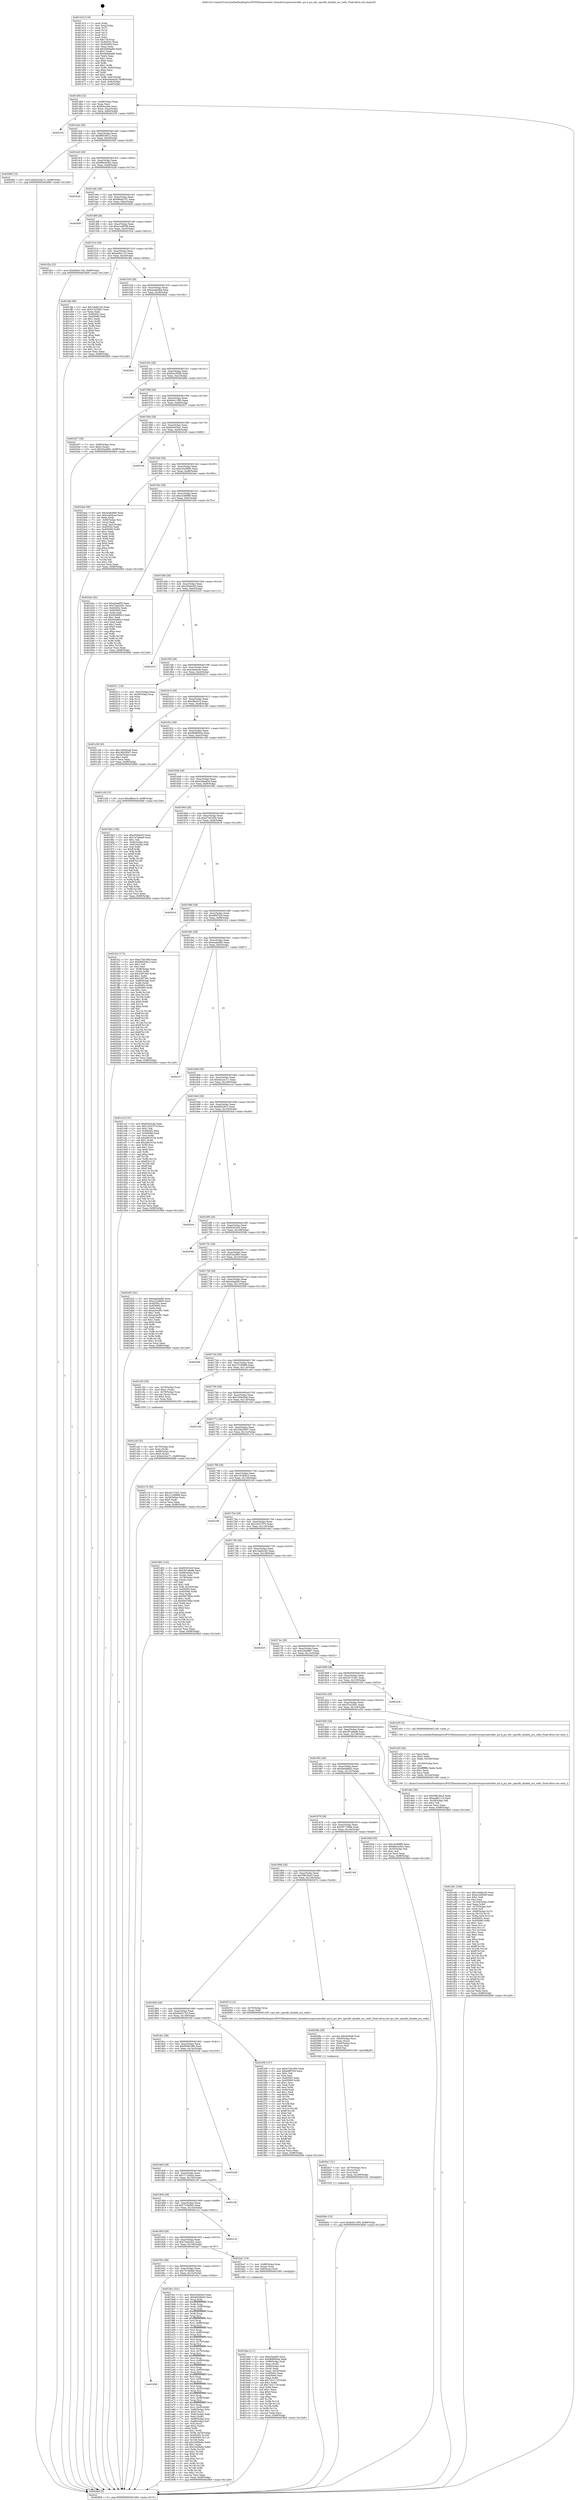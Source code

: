 digraph "0x401410" {
  label = "0x401410 (/mnt/c/Users/mathe/Desktop/tcc/POCII/binaries/extr_linuxdriverspcicontroller..pci.h_pci_dev_specific_disable_acs_redir_Final-ollvm.out::main(0))"
  labelloc = "t"
  node[shape=record]

  Entry [label="",width=0.3,height=0.3,shape=circle,fillcolor=black,style=filled]
  "0x401484" [label="{
     0x401484 [32]\l
     | [instrs]\l
     &nbsp;&nbsp;0x401484 \<+6\>: mov -0x98(%rbp),%eax\l
     &nbsp;&nbsp;0x40148a \<+2\>: mov %eax,%ecx\l
     &nbsp;&nbsp;0x40148c \<+6\>: sub $0x84eccfee,%ecx\l
     &nbsp;&nbsp;0x401492 \<+6\>: mov %eax,-0xac(%rbp)\l
     &nbsp;&nbsp;0x401498 \<+6\>: mov %ecx,-0xb0(%rbp)\l
     &nbsp;&nbsp;0x40149e \<+6\>: je 0000000000402335 \<main+0xf25\>\l
  }"]
  "0x402335" [label="{
     0x402335\l
  }", style=dashed]
  "0x4014a4" [label="{
     0x4014a4 [28]\l
     | [instrs]\l
     &nbsp;&nbsp;0x4014a4 \<+5\>: jmp 00000000004014a9 \<main+0x99\>\l
     &nbsp;&nbsp;0x4014a9 \<+6\>: mov -0xac(%rbp),%eax\l
     &nbsp;&nbsp;0x4014af \<+5\>: sub $0x86634612,%eax\l
     &nbsp;&nbsp;0x4014b4 \<+6\>: mov %eax,-0xb4(%rbp)\l
     &nbsp;&nbsp;0x4014ba \<+6\>: je 000000000040206f \<main+0xc5f\>\l
  }"]
  Exit [label="",width=0.3,height=0.3,shape=circle,fillcolor=black,style=filled,peripheries=2]
  "0x40206f" [label="{
     0x40206f [15]\l
     | [instrs]\l
     &nbsp;&nbsp;0x40206f \<+10\>: movl $0xeb22ec71,-0x98(%rbp)\l
     &nbsp;&nbsp;0x402079 \<+5\>: jmp 00000000004026b9 \<main+0x12a9\>\l
  }"]
  "0x4014c0" [label="{
     0x4014c0 [28]\l
     | [instrs]\l
     &nbsp;&nbsp;0x4014c0 \<+5\>: jmp 00000000004014c5 \<main+0xb5\>\l
     &nbsp;&nbsp;0x4014c5 \<+6\>: mov -0xac(%rbp),%eax\l
     &nbsp;&nbsp;0x4014cb \<+5\>: sub $0x96e3e5b3,%eax\l
     &nbsp;&nbsp;0x4014d0 \<+6\>: mov %eax,-0xb8(%rbp)\l
     &nbsp;&nbsp;0x4014d6 \<+6\>: je 0000000000401b2b \<main+0x71b\>\l
  }"]
  "0x4020bc" [label="{
     0x4020bc [15]\l
     | [instrs]\l
     &nbsp;&nbsp;0x4020bc \<+10\>: movl $0xbd411f65,-0x98(%rbp)\l
     &nbsp;&nbsp;0x4020c6 \<+5\>: jmp 00000000004026b9 \<main+0x12a9\>\l
  }"]
  "0x401b2b" [label="{
     0x401b2b\l
  }", style=dashed]
  "0x4014dc" [label="{
     0x4014dc [28]\l
     | [instrs]\l
     &nbsp;&nbsp;0x4014dc \<+5\>: jmp 00000000004014e1 \<main+0xd1\>\l
     &nbsp;&nbsp;0x4014e1 \<+6\>: mov -0xac(%rbp),%eax\l
     &nbsp;&nbsp;0x4014e7 \<+5\>: sub $0x99eb47d7,%eax\l
     &nbsp;&nbsp;0x4014ec \<+6\>: mov %eax,-0xbc(%rbp)\l
     &nbsp;&nbsp;0x4014f2 \<+6\>: je 0000000000402640 \<main+0x1230\>\l
  }"]
  "0x4020a7" [label="{
     0x4020a7 [21]\l
     | [instrs]\l
     &nbsp;&nbsp;0x4020a7 \<+4\>: mov -0x70(%rbp),%rcx\l
     &nbsp;&nbsp;0x4020ab \<+3\>: mov (%rcx),%rcx\l
     &nbsp;&nbsp;0x4020ae \<+3\>: mov %rcx,%rdi\l
     &nbsp;&nbsp;0x4020b1 \<+6\>: mov %eax,-0x168(%rbp)\l
     &nbsp;&nbsp;0x4020b7 \<+5\>: call 0000000000401030 \<free@plt\>\l
     | [calls]\l
     &nbsp;&nbsp;0x401030 \{1\} (unknown)\l
  }"]
  "0x402640" [label="{
     0x402640\l
  }", style=dashed]
  "0x4014f8" [label="{
     0x4014f8 [28]\l
     | [instrs]\l
     &nbsp;&nbsp;0x4014f8 \<+5\>: jmp 00000000004014fd \<main+0xed\>\l
     &nbsp;&nbsp;0x4014fd \<+6\>: mov -0xac(%rbp),%eax\l
     &nbsp;&nbsp;0x401503 \<+5\>: sub $0xa1e4f508,%eax\l
     &nbsp;&nbsp;0x401508 \<+6\>: mov %eax,-0xc0(%rbp)\l
     &nbsp;&nbsp;0x40150e \<+6\>: je 0000000000401f2a \<main+0xb1a\>\l
  }"]
  "0x40208a" [label="{
     0x40208a [29]\l
     | [instrs]\l
     &nbsp;&nbsp;0x40208a \<+10\>: movabs $0x4030d6,%rdi\l
     &nbsp;&nbsp;0x402094 \<+4\>: mov -0x60(%rbp),%rcx\l
     &nbsp;&nbsp;0x402098 \<+2\>: mov %eax,(%rcx)\l
     &nbsp;&nbsp;0x40209a \<+4\>: mov -0x60(%rbp),%rcx\l
     &nbsp;&nbsp;0x40209e \<+2\>: mov (%rcx),%esi\l
     &nbsp;&nbsp;0x4020a0 \<+2\>: mov $0x0,%al\l
     &nbsp;&nbsp;0x4020a2 \<+5\>: call 0000000000401040 \<printf@plt\>\l
     | [calls]\l
     &nbsp;&nbsp;0x401040 \{1\} (unknown)\l
  }"]
  "0x401f2a" [label="{
     0x401f2a [15]\l
     | [instrs]\l
     &nbsp;&nbsp;0x401f2a \<+10\>: movl $0x65b017a5,-0x98(%rbp)\l
     &nbsp;&nbsp;0x401f34 \<+5\>: jmp 00000000004026b9 \<main+0x12a9\>\l
  }"]
  "0x401514" [label="{
     0x401514 [28]\l
     | [instrs]\l
     &nbsp;&nbsp;0x401514 \<+5\>: jmp 0000000000401519 \<main+0x109\>\l
     &nbsp;&nbsp;0x401519 \<+6\>: mov -0xac(%rbp),%eax\l
     &nbsp;&nbsp;0x40151f \<+5\>: sub $0xae8611c3,%eax\l
     &nbsp;&nbsp;0x401524 \<+6\>: mov %eax,-0xc4(%rbp)\l
     &nbsp;&nbsp;0x40152a \<+6\>: je 0000000000401dfa \<main+0x9ea\>\l
  }"]
  "0x401e81" [label="{
     0x401e81 [169]\l
     | [instrs]\l
     &nbsp;&nbsp;0x401e81 \<+5\>: mov $0x1debb1d3,%ecx\l
     &nbsp;&nbsp;0x401e86 \<+5\>: mov $0xa1e4f508,%edx\l
     &nbsp;&nbsp;0x401e8b \<+3\>: mov $0x1,%dil\l
     &nbsp;&nbsp;0x401e8e \<+2\>: xor %esi,%esi\l
     &nbsp;&nbsp;0x401e90 \<+7\>: mov -0x164(%rbp),%r8d\l
     &nbsp;&nbsp;0x401e97 \<+4\>: imul %eax,%r8d\l
     &nbsp;&nbsp;0x401e9b \<+4\>: mov -0x70(%rbp),%r9\l
     &nbsp;&nbsp;0x401e9f \<+3\>: mov (%r9),%r9\l
     &nbsp;&nbsp;0x401ea2 \<+4\>: mov -0x68(%rbp),%r10\l
     &nbsp;&nbsp;0x401ea6 \<+3\>: movslq (%r10),%r10\l
     &nbsp;&nbsp;0x401ea9 \<+4\>: mov %r8d,(%r9,%r10,4)\l
     &nbsp;&nbsp;0x401ead \<+7\>: mov 0x40505c,%eax\l
     &nbsp;&nbsp;0x401eb4 \<+8\>: mov 0x405060,%r8d\l
     &nbsp;&nbsp;0x401ebc \<+3\>: sub $0x1,%esi\l
     &nbsp;&nbsp;0x401ebf \<+3\>: mov %eax,%r11d\l
     &nbsp;&nbsp;0x401ec2 \<+3\>: add %esi,%r11d\l
     &nbsp;&nbsp;0x401ec5 \<+4\>: imul %r11d,%eax\l
     &nbsp;&nbsp;0x401ec9 \<+3\>: and $0x1,%eax\l
     &nbsp;&nbsp;0x401ecc \<+3\>: cmp $0x0,%eax\l
     &nbsp;&nbsp;0x401ecf \<+3\>: sete %bl\l
     &nbsp;&nbsp;0x401ed2 \<+4\>: cmp $0xa,%r8d\l
     &nbsp;&nbsp;0x401ed6 \<+4\>: setl %r14b\l
     &nbsp;&nbsp;0x401eda \<+3\>: mov %bl,%r15b\l
     &nbsp;&nbsp;0x401edd \<+4\>: xor $0xff,%r15b\l
     &nbsp;&nbsp;0x401ee1 \<+3\>: mov %r14b,%r12b\l
     &nbsp;&nbsp;0x401ee4 \<+4\>: xor $0xff,%r12b\l
     &nbsp;&nbsp;0x401ee8 \<+4\>: xor $0x0,%dil\l
     &nbsp;&nbsp;0x401eec \<+3\>: mov %r15b,%r13b\l
     &nbsp;&nbsp;0x401eef \<+4\>: and $0x0,%r13b\l
     &nbsp;&nbsp;0x401ef3 \<+3\>: and %dil,%bl\l
     &nbsp;&nbsp;0x401ef6 \<+3\>: mov %r12b,%al\l
     &nbsp;&nbsp;0x401ef9 \<+2\>: and $0x0,%al\l
     &nbsp;&nbsp;0x401efb \<+3\>: and %dil,%r14b\l
     &nbsp;&nbsp;0x401efe \<+3\>: or %bl,%r13b\l
     &nbsp;&nbsp;0x401f01 \<+3\>: or %r14b,%al\l
     &nbsp;&nbsp;0x401f04 \<+3\>: xor %al,%r13b\l
     &nbsp;&nbsp;0x401f07 \<+3\>: or %r12b,%r15b\l
     &nbsp;&nbsp;0x401f0a \<+4\>: xor $0xff,%r15b\l
     &nbsp;&nbsp;0x401f0e \<+4\>: or $0x0,%dil\l
     &nbsp;&nbsp;0x401f12 \<+3\>: and %dil,%r15b\l
     &nbsp;&nbsp;0x401f15 \<+3\>: or %r15b,%r13b\l
     &nbsp;&nbsp;0x401f18 \<+4\>: test $0x1,%r13b\l
     &nbsp;&nbsp;0x401f1c \<+3\>: cmovne %edx,%ecx\l
     &nbsp;&nbsp;0x401f1f \<+6\>: mov %ecx,-0x98(%rbp)\l
     &nbsp;&nbsp;0x401f25 \<+5\>: jmp 00000000004026b9 \<main+0x12a9\>\l
  }"]
  "0x401dfa" [label="{
     0x401dfa [86]\l
     | [instrs]\l
     &nbsp;&nbsp;0x401dfa \<+5\>: mov $0x1debb1d3,%eax\l
     &nbsp;&nbsp;0x401dff \<+5\>: mov $0x37e229d1,%ecx\l
     &nbsp;&nbsp;0x401e04 \<+2\>: xor %edx,%edx\l
     &nbsp;&nbsp;0x401e06 \<+7\>: mov 0x40505c,%esi\l
     &nbsp;&nbsp;0x401e0d \<+7\>: mov 0x405060,%edi\l
     &nbsp;&nbsp;0x401e14 \<+3\>: sub $0x1,%edx\l
     &nbsp;&nbsp;0x401e17 \<+3\>: mov %esi,%r8d\l
     &nbsp;&nbsp;0x401e1a \<+3\>: add %edx,%r8d\l
     &nbsp;&nbsp;0x401e1d \<+4\>: imul %r8d,%esi\l
     &nbsp;&nbsp;0x401e21 \<+3\>: and $0x1,%esi\l
     &nbsp;&nbsp;0x401e24 \<+3\>: cmp $0x0,%esi\l
     &nbsp;&nbsp;0x401e27 \<+4\>: sete %r9b\l
     &nbsp;&nbsp;0x401e2b \<+3\>: cmp $0xa,%edi\l
     &nbsp;&nbsp;0x401e2e \<+4\>: setl %r10b\l
     &nbsp;&nbsp;0x401e32 \<+3\>: mov %r9b,%r11b\l
     &nbsp;&nbsp;0x401e35 \<+3\>: and %r10b,%r11b\l
     &nbsp;&nbsp;0x401e38 \<+3\>: xor %r10b,%r9b\l
     &nbsp;&nbsp;0x401e3b \<+3\>: or %r9b,%r11b\l
     &nbsp;&nbsp;0x401e3e \<+4\>: test $0x1,%r11b\l
     &nbsp;&nbsp;0x401e42 \<+3\>: cmovne %ecx,%eax\l
     &nbsp;&nbsp;0x401e45 \<+6\>: mov %eax,-0x98(%rbp)\l
     &nbsp;&nbsp;0x401e4b \<+5\>: jmp 00000000004026b9 \<main+0x12a9\>\l
  }"]
  "0x401530" [label="{
     0x401530 [28]\l
     | [instrs]\l
     &nbsp;&nbsp;0x401530 \<+5\>: jmp 0000000000401535 \<main+0x125\>\l
     &nbsp;&nbsp;0x401535 \<+6\>: mov -0xac(%rbp),%eax\l
     &nbsp;&nbsp;0x40153b \<+5\>: sub $0xaea6a68d,%eax\l
     &nbsp;&nbsp;0x401540 \<+6\>: mov %eax,-0xc8(%rbp)\l
     &nbsp;&nbsp;0x401546 \<+6\>: je 00000000004026a1 \<main+0x1291\>\l
  }"]
  "0x401e55" [label="{
     0x401e55 [44]\l
     | [instrs]\l
     &nbsp;&nbsp;0x401e55 \<+2\>: xor %ecx,%ecx\l
     &nbsp;&nbsp;0x401e57 \<+5\>: mov $0x2,%edx\l
     &nbsp;&nbsp;0x401e5c \<+6\>: mov %edx,-0x160(%rbp)\l
     &nbsp;&nbsp;0x401e62 \<+1\>: cltd\l
     &nbsp;&nbsp;0x401e63 \<+6\>: mov -0x160(%rbp),%esi\l
     &nbsp;&nbsp;0x401e69 \<+2\>: idiv %esi\l
     &nbsp;&nbsp;0x401e6b \<+6\>: imul $0xfffffffe,%edx,%edx\l
     &nbsp;&nbsp;0x401e71 \<+3\>: sub $0x1,%ecx\l
     &nbsp;&nbsp;0x401e74 \<+2\>: sub %ecx,%edx\l
     &nbsp;&nbsp;0x401e76 \<+6\>: mov %edx,-0x164(%rbp)\l
     &nbsp;&nbsp;0x401e7c \<+5\>: call 0000000000401160 \<next_i\>\l
     | [calls]\l
     &nbsp;&nbsp;0x401160 \{1\} (/mnt/c/Users/mathe/Desktop/tcc/POCII/binaries/extr_linuxdriverspcicontroller..pci.h_pci_dev_specific_disable_acs_redir_Final-ollvm.out::next_i)\l
  }"]
  "0x4026a1" [label="{
     0x4026a1\l
  }", style=dashed]
  "0x40154c" [label="{
     0x40154c [28]\l
     | [instrs]\l
     &nbsp;&nbsp;0x40154c \<+5\>: jmp 0000000000401551 \<main+0x141\>\l
     &nbsp;&nbsp;0x401551 \<+6\>: mov -0xac(%rbp),%eax\l
     &nbsp;&nbsp;0x401557 \<+5\>: sub $0xb2e392fd,%eax\l
     &nbsp;&nbsp;0x40155c \<+6\>: mov %eax,-0xcc(%rbp)\l
     &nbsp;&nbsp;0x401562 \<+6\>: je 000000000040268d \<main+0x127d\>\l
  }"]
  "0x401caf" [label="{
     0x401caf [32]\l
     | [instrs]\l
     &nbsp;&nbsp;0x401caf \<+4\>: mov -0x70(%rbp),%rdi\l
     &nbsp;&nbsp;0x401cb3 \<+3\>: mov %rax,(%rdi)\l
     &nbsp;&nbsp;0x401cb6 \<+4\>: mov -0x68(%rbp),%rax\l
     &nbsp;&nbsp;0x401cba \<+6\>: movl $0x0,(%rax)\l
     &nbsp;&nbsp;0x401cc0 \<+10\>: movl $0xeb22ec71,-0x98(%rbp)\l
     &nbsp;&nbsp;0x401cca \<+5\>: jmp 00000000004026b9 \<main+0x12a9\>\l
  }"]
  "0x40268d" [label="{
     0x40268d\l
  }", style=dashed]
  "0x401568" [label="{
     0x401568 [28]\l
     | [instrs]\l
     &nbsp;&nbsp;0x401568 \<+5\>: jmp 000000000040156d \<main+0x15d\>\l
     &nbsp;&nbsp;0x40156d \<+6\>: mov -0xac(%rbp),%eax\l
     &nbsp;&nbsp;0x401573 \<+5\>: sub $0xbd411f65,%eax\l
     &nbsp;&nbsp;0x401578 \<+6\>: mov %eax,-0xd0(%rbp)\l
     &nbsp;&nbsp;0x40157e \<+6\>: je 0000000000402437 \<main+0x1027\>\l
  }"]
  "0x401bba" [label="{
     0x401bba [111]\l
     | [instrs]\l
     &nbsp;&nbsp;0x401bba \<+5\>: mov $0xa5aad05,%ecx\l
     &nbsp;&nbsp;0x401bbf \<+5\>: mov $0xdb660b4a,%edx\l
     &nbsp;&nbsp;0x401bc4 \<+4\>: mov -0x80(%rbp),%rdi\l
     &nbsp;&nbsp;0x401bc8 \<+2\>: mov %eax,(%rdi)\l
     &nbsp;&nbsp;0x401bca \<+4\>: mov -0x80(%rbp),%rdi\l
     &nbsp;&nbsp;0x401bce \<+2\>: mov (%rdi),%eax\l
     &nbsp;&nbsp;0x401bd0 \<+3\>: mov %eax,-0x34(%rbp)\l
     &nbsp;&nbsp;0x401bd3 \<+7\>: mov 0x40505c,%eax\l
     &nbsp;&nbsp;0x401bda \<+7\>: mov 0x405060,%esi\l
     &nbsp;&nbsp;0x401be1 \<+3\>: mov %eax,%r8d\l
     &nbsp;&nbsp;0x401be4 \<+7\>: add $0x7431172f,%r8d\l
     &nbsp;&nbsp;0x401beb \<+4\>: sub $0x1,%r8d\l
     &nbsp;&nbsp;0x401bef \<+7\>: sub $0x7431172f,%r8d\l
     &nbsp;&nbsp;0x401bf6 \<+4\>: imul %r8d,%eax\l
     &nbsp;&nbsp;0x401bfa \<+3\>: and $0x1,%eax\l
     &nbsp;&nbsp;0x401bfd \<+3\>: cmp $0x0,%eax\l
     &nbsp;&nbsp;0x401c00 \<+4\>: sete %r9b\l
     &nbsp;&nbsp;0x401c04 \<+3\>: cmp $0xa,%esi\l
     &nbsp;&nbsp;0x401c07 \<+4\>: setl %r10b\l
     &nbsp;&nbsp;0x401c0b \<+3\>: mov %r9b,%r11b\l
     &nbsp;&nbsp;0x401c0e \<+3\>: and %r10b,%r11b\l
     &nbsp;&nbsp;0x401c11 \<+3\>: xor %r10b,%r9b\l
     &nbsp;&nbsp;0x401c14 \<+3\>: or %r9b,%r11b\l
     &nbsp;&nbsp;0x401c17 \<+4\>: test $0x1,%r11b\l
     &nbsp;&nbsp;0x401c1b \<+3\>: cmovne %edx,%ecx\l
     &nbsp;&nbsp;0x401c1e \<+6\>: mov %ecx,-0x98(%rbp)\l
     &nbsp;&nbsp;0x401c24 \<+5\>: jmp 00000000004026b9 \<main+0x12a9\>\l
  }"]
  "0x402437" [label="{
     0x402437 [28]\l
     | [instrs]\l
     &nbsp;&nbsp;0x402437 \<+7\>: mov -0x90(%rbp),%rax\l
     &nbsp;&nbsp;0x40243e \<+6\>: movl $0x0,(%rax)\l
     &nbsp;&nbsp;0x402444 \<+10\>: movl $0x53a2893,-0x98(%rbp)\l
     &nbsp;&nbsp;0x40244e \<+5\>: jmp 00000000004026b9 \<main+0x12a9\>\l
  }"]
  "0x401584" [label="{
     0x401584 [28]\l
     | [instrs]\l
     &nbsp;&nbsp;0x401584 \<+5\>: jmp 0000000000401589 \<main+0x179\>\l
     &nbsp;&nbsp;0x401589 \<+6\>: mov -0xac(%rbp),%eax\l
     &nbsp;&nbsp;0x40158f \<+5\>: sub $0xbe5020a1,%eax\l
     &nbsp;&nbsp;0x401594 \<+6\>: mov %eax,-0xd4(%rbp)\l
     &nbsp;&nbsp;0x40159a \<+6\>: je 00000000004023c8 \<main+0xfb8\>\l
  }"]
  "0x401958" [label="{
     0x401958\l
  }", style=dashed]
  "0x4023c8" [label="{
     0x4023c8\l
  }", style=dashed]
  "0x4015a0" [label="{
     0x4015a0 [28]\l
     | [instrs]\l
     &nbsp;&nbsp;0x4015a0 \<+5\>: jmp 00000000004015a5 \<main+0x195\>\l
     &nbsp;&nbsp;0x4015a5 \<+6\>: mov -0xac(%rbp),%eax\l
     &nbsp;&nbsp;0x4015ab \<+5\>: sub $0xc32c6695,%eax\l
     &nbsp;&nbsp;0x4015b0 \<+6\>: mov %eax,-0xd8(%rbp)\l
     &nbsp;&nbsp;0x4015b6 \<+6\>: je 00000000004024ae \<main+0x109e\>\l
  }"]
  "0x4019cc" [label="{
     0x4019cc [321]\l
     | [instrs]\l
     &nbsp;&nbsp;0x4019cc \<+5\>: mov $0xc93be043,%eax\l
     &nbsp;&nbsp;0x4019d1 \<+5\>: mov $0x4b048eb2,%ecx\l
     &nbsp;&nbsp;0x4019d6 \<+3\>: mov %rsp,%rdx\l
     &nbsp;&nbsp;0x4019d9 \<+4\>: add $0xfffffffffffffff0,%rdx\l
     &nbsp;&nbsp;0x4019dd \<+3\>: mov %rdx,%rsp\l
     &nbsp;&nbsp;0x4019e0 \<+7\>: mov %rdx,-0x90(%rbp)\l
     &nbsp;&nbsp;0x4019e7 \<+3\>: mov %rsp,%rdx\l
     &nbsp;&nbsp;0x4019ea \<+4\>: add $0xfffffffffffffff0,%rdx\l
     &nbsp;&nbsp;0x4019ee \<+3\>: mov %rdx,%rsp\l
     &nbsp;&nbsp;0x4019f1 \<+3\>: mov %rsp,%rsi\l
     &nbsp;&nbsp;0x4019f4 \<+4\>: add $0xfffffffffffffff0,%rsi\l
     &nbsp;&nbsp;0x4019f8 \<+3\>: mov %rsi,%rsp\l
     &nbsp;&nbsp;0x4019fb \<+7\>: mov %rsi,-0x88(%rbp)\l
     &nbsp;&nbsp;0x401a02 \<+3\>: mov %rsp,%rsi\l
     &nbsp;&nbsp;0x401a05 \<+4\>: add $0xfffffffffffffff0,%rsi\l
     &nbsp;&nbsp;0x401a09 \<+3\>: mov %rsi,%rsp\l
     &nbsp;&nbsp;0x401a0c \<+4\>: mov %rsi,-0x80(%rbp)\l
     &nbsp;&nbsp;0x401a10 \<+3\>: mov %rsp,%rsi\l
     &nbsp;&nbsp;0x401a13 \<+4\>: add $0xfffffffffffffff0,%rsi\l
     &nbsp;&nbsp;0x401a17 \<+3\>: mov %rsi,%rsp\l
     &nbsp;&nbsp;0x401a1a \<+4\>: mov %rsi,-0x78(%rbp)\l
     &nbsp;&nbsp;0x401a1e \<+3\>: mov %rsp,%rsi\l
     &nbsp;&nbsp;0x401a21 \<+4\>: add $0xfffffffffffffff0,%rsi\l
     &nbsp;&nbsp;0x401a25 \<+3\>: mov %rsi,%rsp\l
     &nbsp;&nbsp;0x401a28 \<+4\>: mov %rsi,-0x70(%rbp)\l
     &nbsp;&nbsp;0x401a2c \<+3\>: mov %rsp,%rsi\l
     &nbsp;&nbsp;0x401a2f \<+4\>: add $0xfffffffffffffff0,%rsi\l
     &nbsp;&nbsp;0x401a33 \<+3\>: mov %rsi,%rsp\l
     &nbsp;&nbsp;0x401a36 \<+4\>: mov %rsi,-0x68(%rbp)\l
     &nbsp;&nbsp;0x401a3a \<+3\>: mov %rsp,%rsi\l
     &nbsp;&nbsp;0x401a3d \<+4\>: add $0xfffffffffffffff0,%rsi\l
     &nbsp;&nbsp;0x401a41 \<+3\>: mov %rsi,%rsp\l
     &nbsp;&nbsp;0x401a44 \<+4\>: mov %rsi,-0x60(%rbp)\l
     &nbsp;&nbsp;0x401a48 \<+3\>: mov %rsp,%rsi\l
     &nbsp;&nbsp;0x401a4b \<+4\>: add $0xfffffffffffffff0,%rsi\l
     &nbsp;&nbsp;0x401a4f \<+3\>: mov %rsi,%rsp\l
     &nbsp;&nbsp;0x401a52 \<+4\>: mov %rsi,-0x58(%rbp)\l
     &nbsp;&nbsp;0x401a56 \<+3\>: mov %rsp,%rsi\l
     &nbsp;&nbsp;0x401a59 \<+4\>: add $0xfffffffffffffff0,%rsi\l
     &nbsp;&nbsp;0x401a5d \<+3\>: mov %rsi,%rsp\l
     &nbsp;&nbsp;0x401a60 \<+4\>: mov %rsi,-0x50(%rbp)\l
     &nbsp;&nbsp;0x401a64 \<+3\>: mov %rsp,%rsi\l
     &nbsp;&nbsp;0x401a67 \<+4\>: add $0xfffffffffffffff0,%rsi\l
     &nbsp;&nbsp;0x401a6b \<+3\>: mov %rsi,%rsp\l
     &nbsp;&nbsp;0x401a6e \<+4\>: mov %rsi,-0x48(%rbp)\l
     &nbsp;&nbsp;0x401a72 \<+3\>: mov %rsp,%rsi\l
     &nbsp;&nbsp;0x401a75 \<+4\>: add $0xfffffffffffffff0,%rsi\l
     &nbsp;&nbsp;0x401a79 \<+3\>: mov %rsi,%rsp\l
     &nbsp;&nbsp;0x401a7c \<+4\>: mov %rsi,-0x40(%rbp)\l
     &nbsp;&nbsp;0x401a80 \<+7\>: mov -0x90(%rbp),%rsi\l
     &nbsp;&nbsp;0x401a87 \<+6\>: movl $0x0,(%rsi)\l
     &nbsp;&nbsp;0x401a8d \<+6\>: mov -0x9c(%rbp),%edi\l
     &nbsp;&nbsp;0x401a93 \<+2\>: mov %edi,(%rdx)\l
     &nbsp;&nbsp;0x401a95 \<+7\>: mov -0x88(%rbp),%rsi\l
     &nbsp;&nbsp;0x401a9c \<+7\>: mov -0xa8(%rbp),%r8\l
     &nbsp;&nbsp;0x401aa3 \<+3\>: mov %r8,(%rsi)\l
     &nbsp;&nbsp;0x401aa6 \<+3\>: cmpl $0x2,(%rdx)\l
     &nbsp;&nbsp;0x401aa9 \<+4\>: setne %r9b\l
     &nbsp;&nbsp;0x401aad \<+4\>: and $0x1,%r9b\l
     &nbsp;&nbsp;0x401ab1 \<+4\>: mov %r9b,-0x35(%rbp)\l
     &nbsp;&nbsp;0x401ab5 \<+8\>: mov 0x40505c,%r10d\l
     &nbsp;&nbsp;0x401abd \<+8\>: mov 0x405060,%r11d\l
     &nbsp;&nbsp;0x401ac5 \<+3\>: mov %r10d,%ebx\l
     &nbsp;&nbsp;0x401ac8 \<+6\>: add $0x1fa58ebe,%ebx\l
     &nbsp;&nbsp;0x401ace \<+3\>: sub $0x1,%ebx\l
     &nbsp;&nbsp;0x401ad1 \<+6\>: sub $0x1fa58ebe,%ebx\l
     &nbsp;&nbsp;0x401ad7 \<+4\>: imul %ebx,%r10d\l
     &nbsp;&nbsp;0x401adb \<+4\>: and $0x1,%r10d\l
     &nbsp;&nbsp;0x401adf \<+4\>: cmp $0x0,%r10d\l
     &nbsp;&nbsp;0x401ae3 \<+4\>: sete %r9b\l
     &nbsp;&nbsp;0x401ae7 \<+4\>: cmp $0xa,%r11d\l
     &nbsp;&nbsp;0x401aeb \<+4\>: setl %r14b\l
     &nbsp;&nbsp;0x401aef \<+3\>: mov %r9b,%r15b\l
     &nbsp;&nbsp;0x401af2 \<+3\>: and %r14b,%r15b\l
     &nbsp;&nbsp;0x401af5 \<+3\>: xor %r14b,%r9b\l
     &nbsp;&nbsp;0x401af8 \<+3\>: or %r9b,%r15b\l
     &nbsp;&nbsp;0x401afb \<+4\>: test $0x1,%r15b\l
     &nbsp;&nbsp;0x401aff \<+3\>: cmovne %ecx,%eax\l
     &nbsp;&nbsp;0x401b02 \<+6\>: mov %eax,-0x98(%rbp)\l
     &nbsp;&nbsp;0x401b08 \<+5\>: jmp 00000000004026b9 \<main+0x12a9\>\l
  }"]
  "0x4024ae" [label="{
     0x4024ae [99]\l
     | [instrs]\l
     &nbsp;&nbsp;0x4024ae \<+5\>: mov $0xaea6a68d,%eax\l
     &nbsp;&nbsp;0x4024b3 \<+5\>: mov $0xcea64cee,%ecx\l
     &nbsp;&nbsp;0x4024b8 \<+2\>: xor %edx,%edx\l
     &nbsp;&nbsp;0x4024ba \<+7\>: mov -0x90(%rbp),%rsi\l
     &nbsp;&nbsp;0x4024c1 \<+2\>: mov (%rsi),%edi\l
     &nbsp;&nbsp;0x4024c3 \<+3\>: mov %edi,-0x2c(%rbp)\l
     &nbsp;&nbsp;0x4024c6 \<+7\>: mov 0x40505c,%edi\l
     &nbsp;&nbsp;0x4024cd \<+8\>: mov 0x405060,%r8d\l
     &nbsp;&nbsp;0x4024d5 \<+3\>: sub $0x1,%edx\l
     &nbsp;&nbsp;0x4024d8 \<+3\>: mov %edi,%r9d\l
     &nbsp;&nbsp;0x4024db \<+3\>: add %edx,%r9d\l
     &nbsp;&nbsp;0x4024de \<+4\>: imul %r9d,%edi\l
     &nbsp;&nbsp;0x4024e2 \<+3\>: and $0x1,%edi\l
     &nbsp;&nbsp;0x4024e5 \<+3\>: cmp $0x0,%edi\l
     &nbsp;&nbsp;0x4024e8 \<+4\>: sete %r10b\l
     &nbsp;&nbsp;0x4024ec \<+4\>: cmp $0xa,%r8d\l
     &nbsp;&nbsp;0x4024f0 \<+4\>: setl %r11b\l
     &nbsp;&nbsp;0x4024f4 \<+3\>: mov %r10b,%bl\l
     &nbsp;&nbsp;0x4024f7 \<+3\>: and %r11b,%bl\l
     &nbsp;&nbsp;0x4024fa \<+3\>: xor %r11b,%r10b\l
     &nbsp;&nbsp;0x4024fd \<+3\>: or %r10b,%bl\l
     &nbsp;&nbsp;0x402500 \<+3\>: test $0x1,%bl\l
     &nbsp;&nbsp;0x402503 \<+3\>: cmovne %ecx,%eax\l
     &nbsp;&nbsp;0x402506 \<+6\>: mov %eax,-0x98(%rbp)\l
     &nbsp;&nbsp;0x40250c \<+5\>: jmp 00000000004026b9 \<main+0x12a9\>\l
  }"]
  "0x4015bc" [label="{
     0x4015bc [28]\l
     | [instrs]\l
     &nbsp;&nbsp;0x4015bc \<+5\>: jmp 00000000004015c1 \<main+0x1b1\>\l
     &nbsp;&nbsp;0x4015c1 \<+6\>: mov -0xac(%rbp),%eax\l
     &nbsp;&nbsp;0x4015c7 \<+5\>: sub $0xc3c668f0,%eax\l
     &nbsp;&nbsp;0x4015cc \<+6\>: mov %eax,-0xdc(%rbp)\l
     &nbsp;&nbsp;0x4015d2 \<+6\>: je 0000000000401b4c \<main+0x73c\>\l
  }"]
  "0x40193c" [label="{
     0x40193c [28]\l
     | [instrs]\l
     &nbsp;&nbsp;0x40193c \<+5\>: jmp 0000000000401941 \<main+0x531\>\l
     &nbsp;&nbsp;0x401941 \<+6\>: mov -0xac(%rbp),%eax\l
     &nbsp;&nbsp;0x401947 \<+5\>: sub $0x7a7a9da9,%eax\l
     &nbsp;&nbsp;0x40194c \<+6\>: mov %eax,-0x15c(%rbp)\l
     &nbsp;&nbsp;0x401952 \<+6\>: je 00000000004019cc \<main+0x5bc\>\l
  }"]
  "0x401b4c" [label="{
     0x401b4c [91]\l
     | [instrs]\l
     &nbsp;&nbsp;0x401b4c \<+5\>: mov $0xa5aad05,%eax\l
     &nbsp;&nbsp;0x401b51 \<+5\>: mov $0x74eb2d31,%ecx\l
     &nbsp;&nbsp;0x401b56 \<+7\>: mov 0x40505c,%edx\l
     &nbsp;&nbsp;0x401b5d \<+7\>: mov 0x405060,%esi\l
     &nbsp;&nbsp;0x401b64 \<+2\>: mov %edx,%edi\l
     &nbsp;&nbsp;0x401b66 \<+6\>: add $0x626985c2,%edi\l
     &nbsp;&nbsp;0x401b6c \<+3\>: sub $0x1,%edi\l
     &nbsp;&nbsp;0x401b6f \<+6\>: sub $0x626985c2,%edi\l
     &nbsp;&nbsp;0x401b75 \<+3\>: imul %edi,%edx\l
     &nbsp;&nbsp;0x401b78 \<+3\>: and $0x1,%edx\l
     &nbsp;&nbsp;0x401b7b \<+3\>: cmp $0x0,%edx\l
     &nbsp;&nbsp;0x401b7e \<+4\>: sete %r8b\l
     &nbsp;&nbsp;0x401b82 \<+3\>: cmp $0xa,%esi\l
     &nbsp;&nbsp;0x401b85 \<+4\>: setl %r9b\l
     &nbsp;&nbsp;0x401b89 \<+3\>: mov %r8b,%r10b\l
     &nbsp;&nbsp;0x401b8c \<+3\>: and %r9b,%r10b\l
     &nbsp;&nbsp;0x401b8f \<+3\>: xor %r9b,%r8b\l
     &nbsp;&nbsp;0x401b92 \<+3\>: or %r8b,%r10b\l
     &nbsp;&nbsp;0x401b95 \<+4\>: test $0x1,%r10b\l
     &nbsp;&nbsp;0x401b99 \<+3\>: cmovne %ecx,%eax\l
     &nbsp;&nbsp;0x401b9c \<+6\>: mov %eax,-0x98(%rbp)\l
     &nbsp;&nbsp;0x401ba2 \<+5\>: jmp 00000000004026b9 \<main+0x12a9\>\l
  }"]
  "0x4015d8" [label="{
     0x4015d8 [28]\l
     | [instrs]\l
     &nbsp;&nbsp;0x4015d8 \<+5\>: jmp 00000000004015dd \<main+0x1cd\>\l
     &nbsp;&nbsp;0x4015dd \<+6\>: mov -0xac(%rbp),%eax\l
     &nbsp;&nbsp;0x4015e3 \<+5\>: sub $0xc93be043,%eax\l
     &nbsp;&nbsp;0x4015e8 \<+6\>: mov %eax,-0xe0(%rbp)\l
     &nbsp;&nbsp;0x4015ee \<+6\>: je 0000000000402523 \<main+0x1113\>\l
  }"]
  "0x401ba7" [label="{
     0x401ba7 [19]\l
     | [instrs]\l
     &nbsp;&nbsp;0x401ba7 \<+7\>: mov -0x88(%rbp),%rax\l
     &nbsp;&nbsp;0x401bae \<+3\>: mov (%rax),%rax\l
     &nbsp;&nbsp;0x401bb1 \<+4\>: mov 0x8(%rax),%rdi\l
     &nbsp;&nbsp;0x401bb5 \<+5\>: call 0000000000401060 \<atoi@plt\>\l
     | [calls]\l
     &nbsp;&nbsp;0x401060 \{1\} (unknown)\l
  }"]
  "0x402523" [label="{
     0x402523\l
  }", style=dashed]
  "0x4015f4" [label="{
     0x4015f4 [28]\l
     | [instrs]\l
     &nbsp;&nbsp;0x4015f4 \<+5\>: jmp 00000000004015f9 \<main+0x1e9\>\l
     &nbsp;&nbsp;0x4015f9 \<+6\>: mov -0xac(%rbp),%eax\l
     &nbsp;&nbsp;0x4015ff \<+5\>: sub $0xcea64cee,%eax\l
     &nbsp;&nbsp;0x401604 \<+6\>: mov %eax,-0xe4(%rbp)\l
     &nbsp;&nbsp;0x40160a \<+6\>: je 0000000000402511 \<main+0x1101\>\l
  }"]
  "0x401920" [label="{
     0x401920 [28]\l
     | [instrs]\l
     &nbsp;&nbsp;0x401920 \<+5\>: jmp 0000000000401925 \<main+0x515\>\l
     &nbsp;&nbsp;0x401925 \<+6\>: mov -0xac(%rbp),%eax\l
     &nbsp;&nbsp;0x40192b \<+5\>: sub $0x74eb2d31,%eax\l
     &nbsp;&nbsp;0x401930 \<+6\>: mov %eax,-0x158(%rbp)\l
     &nbsp;&nbsp;0x401936 \<+6\>: je 0000000000401ba7 \<main+0x797\>\l
  }"]
  "0x402511" [label="{
     0x402511 [18]\l
     | [instrs]\l
     &nbsp;&nbsp;0x402511 \<+3\>: mov -0x2c(%rbp),%eax\l
     &nbsp;&nbsp;0x402514 \<+4\>: lea -0x28(%rbp),%rsp\l
     &nbsp;&nbsp;0x402518 \<+1\>: pop %rbx\l
     &nbsp;&nbsp;0x402519 \<+2\>: pop %r12\l
     &nbsp;&nbsp;0x40251b \<+2\>: pop %r13\l
     &nbsp;&nbsp;0x40251d \<+2\>: pop %r14\l
     &nbsp;&nbsp;0x40251f \<+2\>: pop %r15\l
     &nbsp;&nbsp;0x402521 \<+1\>: pop %rbp\l
     &nbsp;&nbsp;0x402522 \<+1\>: ret\l
  }"]
  "0x401610" [label="{
     0x401610 [28]\l
     | [instrs]\l
     &nbsp;&nbsp;0x401610 \<+5\>: jmp 0000000000401615 \<main+0x205\>\l
     &nbsp;&nbsp;0x401615 \<+6\>: mov -0xac(%rbp),%eax\l
     &nbsp;&nbsp;0x40161b \<+5\>: sub $0xcffacb10,%eax\l
     &nbsp;&nbsp;0x401620 \<+6\>: mov %eax,-0xe8(%rbp)\l
     &nbsp;&nbsp;0x401626 \<+6\>: je 0000000000401c38 \<main+0x828\>\l
  }"]
  "0x40212c" [label="{
     0x40212c\l
  }", style=dashed]
  "0x401c38" [label="{
     0x401c38 [30]\l
     | [instrs]\l
     &nbsp;&nbsp;0x401c38 \<+5\>: mov $0x149445a8,%eax\l
     &nbsp;&nbsp;0x401c3d \<+5\>: mov $0x18b295d7,%ecx\l
     &nbsp;&nbsp;0x401c42 \<+3\>: mov -0x34(%rbp),%edx\l
     &nbsp;&nbsp;0x401c45 \<+3\>: cmp $0x1,%edx\l
     &nbsp;&nbsp;0x401c48 \<+3\>: cmovl %ecx,%eax\l
     &nbsp;&nbsp;0x401c4b \<+6\>: mov %eax,-0x98(%rbp)\l
     &nbsp;&nbsp;0x401c51 \<+5\>: jmp 00000000004026b9 \<main+0x12a9\>\l
  }"]
  "0x40162c" [label="{
     0x40162c [28]\l
     | [instrs]\l
     &nbsp;&nbsp;0x40162c \<+5\>: jmp 0000000000401631 \<main+0x221\>\l
     &nbsp;&nbsp;0x401631 \<+6\>: mov -0xac(%rbp),%eax\l
     &nbsp;&nbsp;0x401637 \<+5\>: sub $0xdb660b4a,%eax\l
     &nbsp;&nbsp;0x40163c \<+6\>: mov %eax,-0xec(%rbp)\l
     &nbsp;&nbsp;0x401642 \<+6\>: je 0000000000401c29 \<main+0x819\>\l
  }"]
  "0x401904" [label="{
     0x401904 [28]\l
     | [instrs]\l
     &nbsp;&nbsp;0x401904 \<+5\>: jmp 0000000000401909 \<main+0x4f9\>\l
     &nbsp;&nbsp;0x401909 \<+6\>: mov -0xac(%rbp),%eax\l
     &nbsp;&nbsp;0x40190f \<+5\>: sub $0x71f3b803,%eax\l
     &nbsp;&nbsp;0x401914 \<+6\>: mov %eax,-0x154(%rbp)\l
     &nbsp;&nbsp;0x40191a \<+6\>: je 000000000040212c \<main+0xd1c\>\l
  }"]
  "0x401c29" [label="{
     0x401c29 [15]\l
     | [instrs]\l
     &nbsp;&nbsp;0x401c29 \<+10\>: movl $0xcffacb10,-0x98(%rbp)\l
     &nbsp;&nbsp;0x401c33 \<+5\>: jmp 00000000004026b9 \<main+0x12a9\>\l
  }"]
  "0x401648" [label="{
     0x401648 [28]\l
     | [instrs]\l
     &nbsp;&nbsp;0x401648 \<+5\>: jmp 000000000040164d \<main+0x23d\>\l
     &nbsp;&nbsp;0x40164d \<+6\>: mov -0xac(%rbp),%eax\l
     &nbsp;&nbsp;0x401653 \<+5\>: sub $0xe5daa02d,%eax\l
     &nbsp;&nbsp;0x401658 \<+6\>: mov %eax,-0xf0(%rbp)\l
     &nbsp;&nbsp;0x40165e \<+6\>: je 0000000000401962 \<main+0x552\>\l
  }"]
  "0x40218f" [label="{
     0x40218f\l
  }", style=dashed]
  "0x401962" [label="{
     0x401962 [106]\l
     | [instrs]\l
     &nbsp;&nbsp;0x401962 \<+5\>: mov $0xc93be043,%eax\l
     &nbsp;&nbsp;0x401967 \<+5\>: mov $0x7a7a9da9,%ecx\l
     &nbsp;&nbsp;0x40196c \<+2\>: mov $0x1,%dl\l
     &nbsp;&nbsp;0x40196e \<+7\>: mov -0x92(%rbp),%sil\l
     &nbsp;&nbsp;0x401975 \<+7\>: mov -0x91(%rbp),%dil\l
     &nbsp;&nbsp;0x40197c \<+3\>: mov %sil,%r8b\l
     &nbsp;&nbsp;0x40197f \<+4\>: xor $0xff,%r8b\l
     &nbsp;&nbsp;0x401983 \<+3\>: mov %dil,%r9b\l
     &nbsp;&nbsp;0x401986 \<+4\>: xor $0xff,%r9b\l
     &nbsp;&nbsp;0x40198a \<+3\>: xor $0x1,%dl\l
     &nbsp;&nbsp;0x40198d \<+3\>: mov %r8b,%r10b\l
     &nbsp;&nbsp;0x401990 \<+4\>: and $0xff,%r10b\l
     &nbsp;&nbsp;0x401994 \<+3\>: and %dl,%sil\l
     &nbsp;&nbsp;0x401997 \<+3\>: mov %r9b,%r11b\l
     &nbsp;&nbsp;0x40199a \<+4\>: and $0xff,%r11b\l
     &nbsp;&nbsp;0x40199e \<+3\>: and %dl,%dil\l
     &nbsp;&nbsp;0x4019a1 \<+3\>: or %sil,%r10b\l
     &nbsp;&nbsp;0x4019a4 \<+3\>: or %dil,%r11b\l
     &nbsp;&nbsp;0x4019a7 \<+3\>: xor %r11b,%r10b\l
     &nbsp;&nbsp;0x4019aa \<+3\>: or %r9b,%r8b\l
     &nbsp;&nbsp;0x4019ad \<+4\>: xor $0xff,%r8b\l
     &nbsp;&nbsp;0x4019b1 \<+3\>: or $0x1,%dl\l
     &nbsp;&nbsp;0x4019b4 \<+3\>: and %dl,%r8b\l
     &nbsp;&nbsp;0x4019b7 \<+3\>: or %r8b,%r10b\l
     &nbsp;&nbsp;0x4019ba \<+4\>: test $0x1,%r10b\l
     &nbsp;&nbsp;0x4019be \<+3\>: cmovne %ecx,%eax\l
     &nbsp;&nbsp;0x4019c1 \<+6\>: mov %eax,-0x98(%rbp)\l
     &nbsp;&nbsp;0x4019c7 \<+5\>: jmp 00000000004026b9 \<main+0x12a9\>\l
  }"]
  "0x401664" [label="{
     0x401664 [28]\l
     | [instrs]\l
     &nbsp;&nbsp;0x401664 \<+5\>: jmp 0000000000401669 \<main+0x259\>\l
     &nbsp;&nbsp;0x401669 \<+6\>: mov -0xac(%rbp),%eax\l
     &nbsp;&nbsp;0x40166f \<+5\>: sub $0xe7261000,%eax\l
     &nbsp;&nbsp;0x401674 \<+6\>: mov %eax,-0xf4(%rbp)\l
     &nbsp;&nbsp;0x40167a \<+6\>: je 0000000000402616 \<main+0x1206\>\l
  }"]
  "0x4026b9" [label="{
     0x4026b9 [5]\l
     | [instrs]\l
     &nbsp;&nbsp;0x4026b9 \<+5\>: jmp 0000000000401484 \<main+0x74\>\l
  }"]
  "0x401410" [label="{
     0x401410 [116]\l
     | [instrs]\l
     &nbsp;&nbsp;0x401410 \<+1\>: push %rbp\l
     &nbsp;&nbsp;0x401411 \<+3\>: mov %rsp,%rbp\l
     &nbsp;&nbsp;0x401414 \<+2\>: push %r15\l
     &nbsp;&nbsp;0x401416 \<+2\>: push %r14\l
     &nbsp;&nbsp;0x401418 \<+2\>: push %r13\l
     &nbsp;&nbsp;0x40141a \<+2\>: push %r12\l
     &nbsp;&nbsp;0x40141c \<+1\>: push %rbx\l
     &nbsp;&nbsp;0x40141d \<+7\>: sub $0x178,%rsp\l
     &nbsp;&nbsp;0x401424 \<+7\>: mov 0x40505c,%eax\l
     &nbsp;&nbsp;0x40142b \<+7\>: mov 0x405060,%ecx\l
     &nbsp;&nbsp;0x401432 \<+2\>: mov %eax,%edx\l
     &nbsp;&nbsp;0x401434 \<+6\>: add $0x40e9ae8d,%edx\l
     &nbsp;&nbsp;0x40143a \<+3\>: sub $0x1,%edx\l
     &nbsp;&nbsp;0x40143d \<+6\>: sub $0x40e9ae8d,%edx\l
     &nbsp;&nbsp;0x401443 \<+3\>: imul %edx,%eax\l
     &nbsp;&nbsp;0x401446 \<+3\>: and $0x1,%eax\l
     &nbsp;&nbsp;0x401449 \<+3\>: cmp $0x0,%eax\l
     &nbsp;&nbsp;0x40144c \<+4\>: sete %r8b\l
     &nbsp;&nbsp;0x401450 \<+4\>: and $0x1,%r8b\l
     &nbsp;&nbsp;0x401454 \<+7\>: mov %r8b,-0x92(%rbp)\l
     &nbsp;&nbsp;0x40145b \<+3\>: cmp $0xa,%ecx\l
     &nbsp;&nbsp;0x40145e \<+4\>: setl %r8b\l
     &nbsp;&nbsp;0x401462 \<+4\>: and $0x1,%r8b\l
     &nbsp;&nbsp;0x401466 \<+7\>: mov %r8b,-0x91(%rbp)\l
     &nbsp;&nbsp;0x40146d \<+10\>: movl $0xe5daa02d,-0x98(%rbp)\l
     &nbsp;&nbsp;0x401477 \<+6\>: mov %edi,-0x9c(%rbp)\l
     &nbsp;&nbsp;0x40147d \<+7\>: mov %rsi,-0xa8(%rbp)\l
  }"]
  "0x4018e8" [label="{
     0x4018e8 [28]\l
     | [instrs]\l
     &nbsp;&nbsp;0x4018e8 \<+5\>: jmp 00000000004018ed \<main+0x4dd\>\l
     &nbsp;&nbsp;0x4018ed \<+6\>: mov -0xac(%rbp),%eax\l
     &nbsp;&nbsp;0x4018f3 \<+5\>: sub $0x7172d4cb,%eax\l
     &nbsp;&nbsp;0x4018f8 \<+6\>: mov %eax,-0x150(%rbp)\l
     &nbsp;&nbsp;0x4018fe \<+6\>: je 000000000040218f \<main+0xd7f\>\l
  }"]
  "0x402616" [label="{
     0x402616\l
  }", style=dashed]
  "0x401680" [label="{
     0x401680 [28]\l
     | [instrs]\l
     &nbsp;&nbsp;0x401680 \<+5\>: jmp 0000000000401685 \<main+0x275\>\l
     &nbsp;&nbsp;0x401685 \<+6\>: mov -0xac(%rbp),%eax\l
     &nbsp;&nbsp;0x40168b \<+5\>: sub $0xe88f7fc9,%eax\l
     &nbsp;&nbsp;0x401690 \<+6\>: mov %eax,-0xf8(%rbp)\l
     &nbsp;&nbsp;0x401696 \<+6\>: je 0000000000401fc2 \<main+0xbb2\>\l
  }"]
  "0x402428" [label="{
     0x402428\l
  }", style=dashed]
  "0x401fc2" [label="{
     0x401fc2 [173]\l
     | [instrs]\l
     &nbsp;&nbsp;0x401fc2 \<+5\>: mov $0xe7261000,%eax\l
     &nbsp;&nbsp;0x401fc7 \<+5\>: mov $0x86634612,%ecx\l
     &nbsp;&nbsp;0x401fcc \<+2\>: mov $0x1,%dl\l
     &nbsp;&nbsp;0x401fce \<+2\>: xor %esi,%esi\l
     &nbsp;&nbsp;0x401fd0 \<+4\>: mov -0x68(%rbp),%rdi\l
     &nbsp;&nbsp;0x401fd4 \<+3\>: mov (%rdi),%r8d\l
     &nbsp;&nbsp;0x401fd7 \<+7\>: sub $0x2c9f740c,%r8d\l
     &nbsp;&nbsp;0x401fde \<+4\>: add $0x1,%r8d\l
     &nbsp;&nbsp;0x401fe2 \<+7\>: add $0x2c9f740c,%r8d\l
     &nbsp;&nbsp;0x401fe9 \<+4\>: mov -0x68(%rbp),%rdi\l
     &nbsp;&nbsp;0x401fed \<+3\>: mov %r8d,(%rdi)\l
     &nbsp;&nbsp;0x401ff0 \<+8\>: mov 0x40505c,%r8d\l
     &nbsp;&nbsp;0x401ff8 \<+8\>: mov 0x405060,%r9d\l
     &nbsp;&nbsp;0x402000 \<+3\>: sub $0x1,%esi\l
     &nbsp;&nbsp;0x402003 \<+3\>: mov %r8d,%r10d\l
     &nbsp;&nbsp;0x402006 \<+3\>: add %esi,%r10d\l
     &nbsp;&nbsp;0x402009 \<+4\>: imul %r10d,%r8d\l
     &nbsp;&nbsp;0x40200d \<+4\>: and $0x1,%r8d\l
     &nbsp;&nbsp;0x402011 \<+4\>: cmp $0x0,%r8d\l
     &nbsp;&nbsp;0x402015 \<+4\>: sete %r11b\l
     &nbsp;&nbsp;0x402019 \<+4\>: cmp $0xa,%r9d\l
     &nbsp;&nbsp;0x40201d \<+3\>: setl %bl\l
     &nbsp;&nbsp;0x402020 \<+3\>: mov %r11b,%r14b\l
     &nbsp;&nbsp;0x402023 \<+4\>: xor $0xff,%r14b\l
     &nbsp;&nbsp;0x402027 \<+3\>: mov %bl,%r15b\l
     &nbsp;&nbsp;0x40202a \<+4\>: xor $0xff,%r15b\l
     &nbsp;&nbsp;0x40202e \<+3\>: xor $0x1,%dl\l
     &nbsp;&nbsp;0x402031 \<+3\>: mov %r14b,%r12b\l
     &nbsp;&nbsp;0x402034 \<+4\>: and $0xff,%r12b\l
     &nbsp;&nbsp;0x402038 \<+3\>: and %dl,%r11b\l
     &nbsp;&nbsp;0x40203b \<+3\>: mov %r15b,%r13b\l
     &nbsp;&nbsp;0x40203e \<+4\>: and $0xff,%r13b\l
     &nbsp;&nbsp;0x402042 \<+2\>: and %dl,%bl\l
     &nbsp;&nbsp;0x402044 \<+3\>: or %r11b,%r12b\l
     &nbsp;&nbsp;0x402047 \<+3\>: or %bl,%r13b\l
     &nbsp;&nbsp;0x40204a \<+3\>: xor %r13b,%r12b\l
     &nbsp;&nbsp;0x40204d \<+3\>: or %r15b,%r14b\l
     &nbsp;&nbsp;0x402050 \<+4\>: xor $0xff,%r14b\l
     &nbsp;&nbsp;0x402054 \<+3\>: or $0x1,%dl\l
     &nbsp;&nbsp;0x402057 \<+3\>: and %dl,%r14b\l
     &nbsp;&nbsp;0x40205a \<+3\>: or %r14b,%r12b\l
     &nbsp;&nbsp;0x40205d \<+4\>: test $0x1,%r12b\l
     &nbsp;&nbsp;0x402061 \<+3\>: cmovne %ecx,%eax\l
     &nbsp;&nbsp;0x402064 \<+6\>: mov %eax,-0x98(%rbp)\l
     &nbsp;&nbsp;0x40206a \<+5\>: jmp 00000000004026b9 \<main+0x12a9\>\l
  }"]
  "0x40169c" [label="{
     0x40169c [28]\l
     | [instrs]\l
     &nbsp;&nbsp;0x40169c \<+5\>: jmp 00000000004016a1 \<main+0x291\>\l
     &nbsp;&nbsp;0x4016a1 \<+6\>: mov -0xac(%rbp),%eax\l
     &nbsp;&nbsp;0x4016a7 \<+5\>: sub $0xeaabefd3,%eax\l
     &nbsp;&nbsp;0x4016ac \<+6\>: mov %eax,-0xfc(%rbp)\l
     &nbsp;&nbsp;0x4016b2 \<+6\>: je 0000000000402317 \<main+0xf07\>\l
  }"]
  "0x4018cc" [label="{
     0x4018cc [28]\l
     | [instrs]\l
     &nbsp;&nbsp;0x4018cc \<+5\>: jmp 00000000004018d1 \<main+0x4c1\>\l
     &nbsp;&nbsp;0x4018d1 \<+6\>: mov -0xac(%rbp),%eax\l
     &nbsp;&nbsp;0x4018d7 \<+5\>: sub $0x6956c388,%eax\l
     &nbsp;&nbsp;0x4018dc \<+6\>: mov %eax,-0x14c(%rbp)\l
     &nbsp;&nbsp;0x4018e2 \<+6\>: je 0000000000402428 \<main+0x1018\>\l
  }"]
  "0x402317" [label="{
     0x402317\l
  }", style=dashed]
  "0x4016b8" [label="{
     0x4016b8 [28]\l
     | [instrs]\l
     &nbsp;&nbsp;0x4016b8 \<+5\>: jmp 00000000004016bd \<main+0x2ad\>\l
     &nbsp;&nbsp;0x4016bd \<+6\>: mov -0xac(%rbp),%eax\l
     &nbsp;&nbsp;0x4016c3 \<+5\>: sub $0xeb22ec71,%eax\l
     &nbsp;&nbsp;0x4016c8 \<+6\>: mov %eax,-0x100(%rbp)\l
     &nbsp;&nbsp;0x4016ce \<+6\>: je 0000000000401ccf \<main+0x8bf\>\l
  }"]
  "0x401f39" [label="{
     0x401f39 [137]\l
     | [instrs]\l
     &nbsp;&nbsp;0x401f39 \<+5\>: mov $0xe7261000,%eax\l
     &nbsp;&nbsp;0x401f3e \<+5\>: mov $0xe88f7fc9,%ecx\l
     &nbsp;&nbsp;0x401f43 \<+2\>: mov $0x1,%dl\l
     &nbsp;&nbsp;0x401f45 \<+2\>: xor %esi,%esi\l
     &nbsp;&nbsp;0x401f47 \<+7\>: mov 0x40505c,%edi\l
     &nbsp;&nbsp;0x401f4e \<+8\>: mov 0x405060,%r8d\l
     &nbsp;&nbsp;0x401f56 \<+3\>: sub $0x1,%esi\l
     &nbsp;&nbsp;0x401f59 \<+3\>: mov %edi,%r9d\l
     &nbsp;&nbsp;0x401f5c \<+3\>: add %esi,%r9d\l
     &nbsp;&nbsp;0x401f5f \<+4\>: imul %r9d,%edi\l
     &nbsp;&nbsp;0x401f63 \<+3\>: and $0x1,%edi\l
     &nbsp;&nbsp;0x401f66 \<+3\>: cmp $0x0,%edi\l
     &nbsp;&nbsp;0x401f69 \<+4\>: sete %r10b\l
     &nbsp;&nbsp;0x401f6d \<+4\>: cmp $0xa,%r8d\l
     &nbsp;&nbsp;0x401f71 \<+4\>: setl %r11b\l
     &nbsp;&nbsp;0x401f75 \<+3\>: mov %r10b,%bl\l
     &nbsp;&nbsp;0x401f78 \<+3\>: xor $0xff,%bl\l
     &nbsp;&nbsp;0x401f7b \<+3\>: mov %r11b,%r14b\l
     &nbsp;&nbsp;0x401f7e \<+4\>: xor $0xff,%r14b\l
     &nbsp;&nbsp;0x401f82 \<+3\>: xor $0x0,%dl\l
     &nbsp;&nbsp;0x401f85 \<+3\>: mov %bl,%r15b\l
     &nbsp;&nbsp;0x401f88 \<+4\>: and $0x0,%r15b\l
     &nbsp;&nbsp;0x401f8c \<+3\>: and %dl,%r10b\l
     &nbsp;&nbsp;0x401f8f \<+3\>: mov %r14b,%r12b\l
     &nbsp;&nbsp;0x401f92 \<+4\>: and $0x0,%r12b\l
     &nbsp;&nbsp;0x401f96 \<+3\>: and %dl,%r11b\l
     &nbsp;&nbsp;0x401f99 \<+3\>: or %r10b,%r15b\l
     &nbsp;&nbsp;0x401f9c \<+3\>: or %r11b,%r12b\l
     &nbsp;&nbsp;0x401f9f \<+3\>: xor %r12b,%r15b\l
     &nbsp;&nbsp;0x401fa2 \<+3\>: or %r14b,%bl\l
     &nbsp;&nbsp;0x401fa5 \<+3\>: xor $0xff,%bl\l
     &nbsp;&nbsp;0x401fa8 \<+3\>: or $0x0,%dl\l
     &nbsp;&nbsp;0x401fab \<+2\>: and %dl,%bl\l
     &nbsp;&nbsp;0x401fad \<+3\>: or %bl,%r15b\l
     &nbsp;&nbsp;0x401fb0 \<+4\>: test $0x1,%r15b\l
     &nbsp;&nbsp;0x401fb4 \<+3\>: cmovne %ecx,%eax\l
     &nbsp;&nbsp;0x401fb7 \<+6\>: mov %eax,-0x98(%rbp)\l
     &nbsp;&nbsp;0x401fbd \<+5\>: jmp 00000000004026b9 \<main+0x12a9\>\l
  }"]
  "0x401ccf" [label="{
     0x401ccf [147]\l
     | [instrs]\l
     &nbsp;&nbsp;0x401ccf \<+5\>: mov $0xf02f1b26,%eax\l
     &nbsp;&nbsp;0x401cd4 \<+5\>: mov $0x1d33707d,%ecx\l
     &nbsp;&nbsp;0x401cd9 \<+2\>: mov $0x1,%dl\l
     &nbsp;&nbsp;0x401cdb \<+7\>: mov 0x40505c,%esi\l
     &nbsp;&nbsp;0x401ce2 \<+7\>: mov 0x405060,%edi\l
     &nbsp;&nbsp;0x401ce9 \<+3\>: mov %esi,%r8d\l
     &nbsp;&nbsp;0x401cec \<+7\>: sub $0xa991015a,%r8d\l
     &nbsp;&nbsp;0x401cf3 \<+4\>: sub $0x1,%r8d\l
     &nbsp;&nbsp;0x401cf7 \<+7\>: add $0xa991015a,%r8d\l
     &nbsp;&nbsp;0x401cfe \<+4\>: imul %r8d,%esi\l
     &nbsp;&nbsp;0x401d02 \<+3\>: and $0x1,%esi\l
     &nbsp;&nbsp;0x401d05 \<+3\>: cmp $0x0,%esi\l
     &nbsp;&nbsp;0x401d08 \<+4\>: sete %r9b\l
     &nbsp;&nbsp;0x401d0c \<+3\>: cmp $0xa,%edi\l
     &nbsp;&nbsp;0x401d0f \<+4\>: setl %r10b\l
     &nbsp;&nbsp;0x401d13 \<+3\>: mov %r9b,%r11b\l
     &nbsp;&nbsp;0x401d16 \<+4\>: xor $0xff,%r11b\l
     &nbsp;&nbsp;0x401d1a \<+3\>: mov %r10b,%bl\l
     &nbsp;&nbsp;0x401d1d \<+3\>: xor $0xff,%bl\l
     &nbsp;&nbsp;0x401d20 \<+3\>: xor $0x0,%dl\l
     &nbsp;&nbsp;0x401d23 \<+3\>: mov %r11b,%r14b\l
     &nbsp;&nbsp;0x401d26 \<+4\>: and $0x0,%r14b\l
     &nbsp;&nbsp;0x401d2a \<+3\>: and %dl,%r9b\l
     &nbsp;&nbsp;0x401d2d \<+3\>: mov %bl,%r15b\l
     &nbsp;&nbsp;0x401d30 \<+4\>: and $0x0,%r15b\l
     &nbsp;&nbsp;0x401d34 \<+3\>: and %dl,%r10b\l
     &nbsp;&nbsp;0x401d37 \<+3\>: or %r9b,%r14b\l
     &nbsp;&nbsp;0x401d3a \<+3\>: or %r10b,%r15b\l
     &nbsp;&nbsp;0x401d3d \<+3\>: xor %r15b,%r14b\l
     &nbsp;&nbsp;0x401d40 \<+3\>: or %bl,%r11b\l
     &nbsp;&nbsp;0x401d43 \<+4\>: xor $0xff,%r11b\l
     &nbsp;&nbsp;0x401d47 \<+3\>: or $0x0,%dl\l
     &nbsp;&nbsp;0x401d4a \<+3\>: and %dl,%r11b\l
     &nbsp;&nbsp;0x401d4d \<+3\>: or %r11b,%r14b\l
     &nbsp;&nbsp;0x401d50 \<+4\>: test $0x1,%r14b\l
     &nbsp;&nbsp;0x401d54 \<+3\>: cmovne %ecx,%eax\l
     &nbsp;&nbsp;0x401d57 \<+6\>: mov %eax,-0x98(%rbp)\l
     &nbsp;&nbsp;0x401d5d \<+5\>: jmp 00000000004026b9 \<main+0x12a9\>\l
  }"]
  "0x4016d4" [label="{
     0x4016d4 [28]\l
     | [instrs]\l
     &nbsp;&nbsp;0x4016d4 \<+5\>: jmp 00000000004016d9 \<main+0x2c9\>\l
     &nbsp;&nbsp;0x4016d9 \<+6\>: mov -0xac(%rbp),%eax\l
     &nbsp;&nbsp;0x4016df \<+5\>: sub $0xefe52812,%eax\l
     &nbsp;&nbsp;0x4016e4 \<+6\>: mov %eax,-0x104(%rbp)\l
     &nbsp;&nbsp;0x4016ea \<+6\>: je 00000000004020cb \<main+0xcbb\>\l
  }"]
  "0x4018b0" [label="{
     0x4018b0 [28]\l
     | [instrs]\l
     &nbsp;&nbsp;0x4018b0 \<+5\>: jmp 00000000004018b5 \<main+0x4a5\>\l
     &nbsp;&nbsp;0x4018b5 \<+6\>: mov -0xac(%rbp),%eax\l
     &nbsp;&nbsp;0x4018bb \<+5\>: sub $0x65b017a5,%eax\l
     &nbsp;&nbsp;0x4018c0 \<+6\>: mov %eax,-0x148(%rbp)\l
     &nbsp;&nbsp;0x4018c6 \<+6\>: je 0000000000401f39 \<main+0xb29\>\l
  }"]
  "0x4020cb" [label="{
     0x4020cb\l
  }", style=dashed]
  "0x4016f0" [label="{
     0x4016f0 [28]\l
     | [instrs]\l
     &nbsp;&nbsp;0x4016f0 \<+5\>: jmp 00000000004016f5 \<main+0x2e5\>\l
     &nbsp;&nbsp;0x4016f5 \<+6\>: mov -0xac(%rbp),%eax\l
     &nbsp;&nbsp;0x4016fb \<+5\>: sub $0xf02f1b26,%eax\l
     &nbsp;&nbsp;0x401700 \<+6\>: mov %eax,-0x108(%rbp)\l
     &nbsp;&nbsp;0x401706 \<+6\>: je 000000000040259b \<main+0x118b\>\l
  }"]
  "0x40207e" [label="{
     0x40207e [12]\l
     | [instrs]\l
     &nbsp;&nbsp;0x40207e \<+4\>: mov -0x70(%rbp),%rax\l
     &nbsp;&nbsp;0x402082 \<+3\>: mov (%rax),%rdi\l
     &nbsp;&nbsp;0x402085 \<+5\>: call 0000000000401240 \<pci_dev_specific_disable_acs_redir\>\l
     | [calls]\l
     &nbsp;&nbsp;0x401240 \{1\} (/mnt/c/Users/mathe/Desktop/tcc/POCII/binaries/extr_linuxdriverspcicontroller..pci.h_pci_dev_specific_disable_acs_redir_Final-ollvm.out::pci_dev_specific_disable_acs_redir)\l
  }"]
  "0x40259b" [label="{
     0x40259b\l
  }", style=dashed]
  "0x40170c" [label="{
     0x40170c [28]\l
     | [instrs]\l
     &nbsp;&nbsp;0x40170c \<+5\>: jmp 0000000000401711 \<main+0x301\>\l
     &nbsp;&nbsp;0x401711 \<+6\>: mov -0xac(%rbp),%eax\l
     &nbsp;&nbsp;0x401717 \<+5\>: sub $0x53a2893,%eax\l
     &nbsp;&nbsp;0x40171c \<+6\>: mov %eax,-0x10c(%rbp)\l
     &nbsp;&nbsp;0x401722 \<+6\>: je 0000000000402453 \<main+0x1043\>\l
  }"]
  "0x401894" [label="{
     0x401894 [28]\l
     | [instrs]\l
     &nbsp;&nbsp;0x401894 \<+5\>: jmp 0000000000401899 \<main+0x489\>\l
     &nbsp;&nbsp;0x401899 \<+6\>: mov -0xac(%rbp),%eax\l
     &nbsp;&nbsp;0x40189f \<+5\>: sub $0x59818ca3,%eax\l
     &nbsp;&nbsp;0x4018a4 \<+6\>: mov %eax,-0x144(%rbp)\l
     &nbsp;&nbsp;0x4018aa \<+6\>: je 000000000040207e \<main+0xc6e\>\l
  }"]
  "0x402453" [label="{
     0x402453 [91]\l
     | [instrs]\l
     &nbsp;&nbsp;0x402453 \<+5\>: mov $0xaea6a68d,%eax\l
     &nbsp;&nbsp;0x402458 \<+5\>: mov $0xc32c6695,%ecx\l
     &nbsp;&nbsp;0x40245d \<+7\>: mov 0x40505c,%edx\l
     &nbsp;&nbsp;0x402464 \<+7\>: mov 0x405060,%esi\l
     &nbsp;&nbsp;0x40246b \<+2\>: mov %edx,%edi\l
     &nbsp;&nbsp;0x40246d \<+6\>: add $0xea3acf81,%edi\l
     &nbsp;&nbsp;0x402473 \<+3\>: sub $0x1,%edi\l
     &nbsp;&nbsp;0x402476 \<+6\>: sub $0xea3acf81,%edi\l
     &nbsp;&nbsp;0x40247c \<+3\>: imul %edi,%edx\l
     &nbsp;&nbsp;0x40247f \<+3\>: and $0x1,%edx\l
     &nbsp;&nbsp;0x402482 \<+3\>: cmp $0x0,%edx\l
     &nbsp;&nbsp;0x402485 \<+4\>: sete %r8b\l
     &nbsp;&nbsp;0x402489 \<+3\>: cmp $0xa,%esi\l
     &nbsp;&nbsp;0x40248c \<+4\>: setl %r9b\l
     &nbsp;&nbsp;0x402490 \<+3\>: mov %r8b,%r10b\l
     &nbsp;&nbsp;0x402493 \<+3\>: and %r9b,%r10b\l
     &nbsp;&nbsp;0x402496 \<+3\>: xor %r9b,%r8b\l
     &nbsp;&nbsp;0x402499 \<+3\>: or %r8b,%r10b\l
     &nbsp;&nbsp;0x40249c \<+4\>: test $0x1,%r10b\l
     &nbsp;&nbsp;0x4024a0 \<+3\>: cmovne %ecx,%eax\l
     &nbsp;&nbsp;0x4024a3 \<+6\>: mov %eax,-0x98(%rbp)\l
     &nbsp;&nbsp;0x4024a9 \<+5\>: jmp 00000000004026b9 \<main+0x12a9\>\l
  }"]
  "0x401728" [label="{
     0x401728 [28]\l
     | [instrs]\l
     &nbsp;&nbsp;0x401728 \<+5\>: jmp 000000000040172d \<main+0x31d\>\l
     &nbsp;&nbsp;0x40172d \<+6\>: mov -0xac(%rbp),%eax\l
     &nbsp;&nbsp;0x401733 \<+5\>: sub $0xa5aad05,%eax\l
     &nbsp;&nbsp;0x401738 \<+6\>: mov %eax,-0x110(%rbp)\l
     &nbsp;&nbsp;0x40173e \<+6\>: je 0000000000402568 \<main+0x1158\>\l
  }"]
  "0x4021b9" [label="{
     0x4021b9\l
  }", style=dashed]
  "0x402568" [label="{
     0x402568\l
  }", style=dashed]
  "0x401744" [label="{
     0x401744 [28]\l
     | [instrs]\l
     &nbsp;&nbsp;0x401744 \<+5\>: jmp 0000000000401749 \<main+0x339\>\l
     &nbsp;&nbsp;0x401749 \<+6\>: mov -0xac(%rbp),%eax\l
     &nbsp;&nbsp;0x40174f \<+5\>: sub $0x13106898,%eax\l
     &nbsp;&nbsp;0x401754 \<+6\>: mov %eax,-0x114(%rbp)\l
     &nbsp;&nbsp;0x40175a \<+6\>: je 0000000000401c92 \<main+0x882\>\l
  }"]
  "0x401878" [label="{
     0x401878 [28]\l
     | [instrs]\l
     &nbsp;&nbsp;0x401878 \<+5\>: jmp 000000000040187d \<main+0x46d\>\l
     &nbsp;&nbsp;0x40187d \<+6\>: mov -0xac(%rbp),%eax\l
     &nbsp;&nbsp;0x401883 \<+5\>: sub $0x58774966,%eax\l
     &nbsp;&nbsp;0x401888 \<+6\>: mov %eax,-0x140(%rbp)\l
     &nbsp;&nbsp;0x40188e \<+6\>: je 00000000004021b9 \<main+0xda9\>\l
  }"]
  "0x401c92" [label="{
     0x401c92 [29]\l
     | [instrs]\l
     &nbsp;&nbsp;0x401c92 \<+4\>: mov -0x78(%rbp),%rax\l
     &nbsp;&nbsp;0x401c96 \<+6\>: movl $0x1,(%rax)\l
     &nbsp;&nbsp;0x401c9c \<+4\>: mov -0x78(%rbp),%rax\l
     &nbsp;&nbsp;0x401ca0 \<+3\>: movslq (%rax),%rax\l
     &nbsp;&nbsp;0x401ca3 \<+4\>: shl $0x2,%rax\l
     &nbsp;&nbsp;0x401ca7 \<+3\>: mov %rax,%rdi\l
     &nbsp;&nbsp;0x401caa \<+5\>: call 0000000000401050 \<malloc@plt\>\l
     | [calls]\l
     &nbsp;&nbsp;0x401050 \{1\} (unknown)\l
  }"]
  "0x401760" [label="{
     0x401760 [28]\l
     | [instrs]\l
     &nbsp;&nbsp;0x401760 \<+5\>: jmp 0000000000401765 \<main+0x355\>\l
     &nbsp;&nbsp;0x401765 \<+6\>: mov -0xac(%rbp),%eax\l
     &nbsp;&nbsp;0x40176b \<+5\>: sub $0x149445a8,%eax\l
     &nbsp;&nbsp;0x401770 \<+6\>: mov %eax,-0x118(%rbp)\l
     &nbsp;&nbsp;0x401776 \<+6\>: je 0000000000401c56 \<main+0x846\>\l
  }"]
  "0x401b0d" [label="{
     0x401b0d [30]\l
     | [instrs]\l
     &nbsp;&nbsp;0x401b0d \<+5\>: mov $0xc3c668f0,%eax\l
     &nbsp;&nbsp;0x401b12 \<+5\>: mov $0x96e3e5b3,%ecx\l
     &nbsp;&nbsp;0x401b17 \<+3\>: mov -0x35(%rbp),%dl\l
     &nbsp;&nbsp;0x401b1a \<+3\>: test $0x1,%dl\l
     &nbsp;&nbsp;0x401b1d \<+3\>: cmovne %ecx,%eax\l
     &nbsp;&nbsp;0x401b20 \<+6\>: mov %eax,-0x98(%rbp)\l
     &nbsp;&nbsp;0x401b26 \<+5\>: jmp 00000000004026b9 \<main+0x12a9\>\l
  }"]
  "0x401c56" [label="{
     0x401c56\l
  }", style=dashed]
  "0x40177c" [label="{
     0x40177c [28]\l
     | [instrs]\l
     &nbsp;&nbsp;0x40177c \<+5\>: jmp 0000000000401781 \<main+0x371\>\l
     &nbsp;&nbsp;0x401781 \<+6\>: mov -0xac(%rbp),%eax\l
     &nbsp;&nbsp;0x401787 \<+5\>: sub $0x18b295d7,%eax\l
     &nbsp;&nbsp;0x40178c \<+6\>: mov %eax,-0x11c(%rbp)\l
     &nbsp;&nbsp;0x401792 \<+6\>: je 0000000000401c74 \<main+0x864\>\l
  }"]
  "0x40185c" [label="{
     0x40185c [28]\l
     | [instrs]\l
     &nbsp;&nbsp;0x40185c \<+5\>: jmp 0000000000401861 \<main+0x451\>\l
     &nbsp;&nbsp;0x401861 \<+6\>: mov -0xac(%rbp),%eax\l
     &nbsp;&nbsp;0x401867 \<+5\>: sub $0x4b048eb2,%eax\l
     &nbsp;&nbsp;0x40186c \<+6\>: mov %eax,-0x13c(%rbp)\l
     &nbsp;&nbsp;0x401872 \<+6\>: je 0000000000401b0d \<main+0x6fd\>\l
  }"]
  "0x401c74" [label="{
     0x401c74 [30]\l
     | [instrs]\l
     &nbsp;&nbsp;0x401c74 \<+5\>: mov $0x24731bf1,%eax\l
     &nbsp;&nbsp;0x401c79 \<+5\>: mov $0x13106898,%ecx\l
     &nbsp;&nbsp;0x401c7e \<+3\>: mov -0x34(%rbp),%edx\l
     &nbsp;&nbsp;0x401c81 \<+3\>: cmp $0x0,%edx\l
     &nbsp;&nbsp;0x401c84 \<+3\>: cmove %ecx,%eax\l
     &nbsp;&nbsp;0x401c87 \<+6\>: mov %eax,-0x98(%rbp)\l
     &nbsp;&nbsp;0x401c8d \<+5\>: jmp 00000000004026b9 \<main+0x12a9\>\l
  }"]
  "0x401798" [label="{
     0x401798 [28]\l
     | [instrs]\l
     &nbsp;&nbsp;0x401798 \<+5\>: jmp 000000000040179d \<main+0x38d\>\l
     &nbsp;&nbsp;0x40179d \<+6\>: mov -0xac(%rbp),%eax\l
     &nbsp;&nbsp;0x4017a3 \<+5\>: sub $0x1d1d0b10,%eax\l
     &nbsp;&nbsp;0x4017a8 \<+6\>: mov %eax,-0x120(%rbp)\l
     &nbsp;&nbsp;0x4017ae \<+6\>: je 0000000000402108 \<main+0xcf8\>\l
  }"]
  "0x401ddc" [label="{
     0x401ddc [30]\l
     | [instrs]\l
     &nbsp;&nbsp;0x401ddc \<+5\>: mov $0x59818ca3,%eax\l
     &nbsp;&nbsp;0x401de1 \<+5\>: mov $0xae8611c3,%ecx\l
     &nbsp;&nbsp;0x401de6 \<+3\>: mov -0x2d(%rbp),%dl\l
     &nbsp;&nbsp;0x401de9 \<+3\>: test $0x1,%dl\l
     &nbsp;&nbsp;0x401dec \<+3\>: cmovne %ecx,%eax\l
     &nbsp;&nbsp;0x401def \<+6\>: mov %eax,-0x98(%rbp)\l
     &nbsp;&nbsp;0x401df5 \<+5\>: jmp 00000000004026b9 \<main+0x12a9\>\l
  }"]
  "0x402108" [label="{
     0x402108\l
  }", style=dashed]
  "0x4017b4" [label="{
     0x4017b4 [28]\l
     | [instrs]\l
     &nbsp;&nbsp;0x4017b4 \<+5\>: jmp 00000000004017b9 \<main+0x3a9\>\l
     &nbsp;&nbsp;0x4017b9 \<+6\>: mov -0xac(%rbp),%eax\l
     &nbsp;&nbsp;0x4017bf \<+5\>: sub $0x1d33707d,%eax\l
     &nbsp;&nbsp;0x4017c4 \<+6\>: mov %eax,-0x124(%rbp)\l
     &nbsp;&nbsp;0x4017ca \<+6\>: je 0000000000401d62 \<main+0x952\>\l
  }"]
  "0x401840" [label="{
     0x401840 [28]\l
     | [instrs]\l
     &nbsp;&nbsp;0x401840 \<+5\>: jmp 0000000000401845 \<main+0x435\>\l
     &nbsp;&nbsp;0x401845 \<+6\>: mov -0xac(%rbp),%eax\l
     &nbsp;&nbsp;0x40184b \<+5\>: sub $0x397a8ad8,%eax\l
     &nbsp;&nbsp;0x401850 \<+6\>: mov %eax,-0x138(%rbp)\l
     &nbsp;&nbsp;0x401856 \<+6\>: je 0000000000401ddc \<main+0x9cc\>\l
  }"]
  "0x401d62" [label="{
     0x401d62 [122]\l
     | [instrs]\l
     &nbsp;&nbsp;0x401d62 \<+5\>: mov $0xf02f1b26,%eax\l
     &nbsp;&nbsp;0x401d67 \<+5\>: mov $0x397a8ad8,%ecx\l
     &nbsp;&nbsp;0x401d6c \<+4\>: mov -0x68(%rbp),%rdx\l
     &nbsp;&nbsp;0x401d70 \<+2\>: mov (%rdx),%esi\l
     &nbsp;&nbsp;0x401d72 \<+4\>: mov -0x78(%rbp),%rdx\l
     &nbsp;&nbsp;0x401d76 \<+2\>: cmp (%rdx),%esi\l
     &nbsp;&nbsp;0x401d78 \<+4\>: setl %dil\l
     &nbsp;&nbsp;0x401d7c \<+4\>: and $0x1,%dil\l
     &nbsp;&nbsp;0x401d80 \<+4\>: mov %dil,-0x2d(%rbp)\l
     &nbsp;&nbsp;0x401d84 \<+7\>: mov 0x40505c,%esi\l
     &nbsp;&nbsp;0x401d8b \<+8\>: mov 0x405060,%r8d\l
     &nbsp;&nbsp;0x401d93 \<+3\>: mov %esi,%r9d\l
     &nbsp;&nbsp;0x401d96 \<+7\>: add $0x94078fee,%r9d\l
     &nbsp;&nbsp;0x401d9d \<+4\>: sub $0x1,%r9d\l
     &nbsp;&nbsp;0x401da1 \<+7\>: sub $0x94078fee,%r9d\l
     &nbsp;&nbsp;0x401da8 \<+4\>: imul %r9d,%esi\l
     &nbsp;&nbsp;0x401dac \<+3\>: and $0x1,%esi\l
     &nbsp;&nbsp;0x401daf \<+3\>: cmp $0x0,%esi\l
     &nbsp;&nbsp;0x401db2 \<+4\>: sete %dil\l
     &nbsp;&nbsp;0x401db6 \<+4\>: cmp $0xa,%r8d\l
     &nbsp;&nbsp;0x401dba \<+4\>: setl %r10b\l
     &nbsp;&nbsp;0x401dbe \<+3\>: mov %dil,%r11b\l
     &nbsp;&nbsp;0x401dc1 \<+3\>: and %r10b,%r11b\l
     &nbsp;&nbsp;0x401dc4 \<+3\>: xor %r10b,%dil\l
     &nbsp;&nbsp;0x401dc7 \<+3\>: or %dil,%r11b\l
     &nbsp;&nbsp;0x401dca \<+4\>: test $0x1,%r11b\l
     &nbsp;&nbsp;0x401dce \<+3\>: cmovne %ecx,%eax\l
     &nbsp;&nbsp;0x401dd1 \<+6\>: mov %eax,-0x98(%rbp)\l
     &nbsp;&nbsp;0x401dd7 \<+5\>: jmp 00000000004026b9 \<main+0x12a9\>\l
  }"]
  "0x4017d0" [label="{
     0x4017d0 [28]\l
     | [instrs]\l
     &nbsp;&nbsp;0x4017d0 \<+5\>: jmp 00000000004017d5 \<main+0x3c5\>\l
     &nbsp;&nbsp;0x4017d5 \<+6\>: mov -0xac(%rbp),%eax\l
     &nbsp;&nbsp;0x4017db \<+5\>: sub $0x1debb1d3,%eax\l
     &nbsp;&nbsp;0x4017e0 \<+6\>: mov %eax,-0x128(%rbp)\l
     &nbsp;&nbsp;0x4017e6 \<+6\>: je 00000000004025c0 \<main+0x11b0\>\l
  }"]
  "0x401e50" [label="{
     0x401e50 [5]\l
     | [instrs]\l
     &nbsp;&nbsp;0x401e50 \<+5\>: call 0000000000401160 \<next_i\>\l
     | [calls]\l
     &nbsp;&nbsp;0x401160 \{1\} (/mnt/c/Users/mathe/Desktop/tcc/POCII/binaries/extr_linuxdriverspcicontroller..pci.h_pci_dev_specific_disable_acs_redir_Final-ollvm.out::next_i)\l
  }"]
  "0x4025c0" [label="{
     0x4025c0\l
  }", style=dashed]
  "0x4017ec" [label="{
     0x4017ec [28]\l
     | [instrs]\l
     &nbsp;&nbsp;0x4017ec \<+5\>: jmp 00000000004017f1 \<main+0x3e1\>\l
     &nbsp;&nbsp;0x4017f1 \<+6\>: mov -0xac(%rbp),%eax\l
     &nbsp;&nbsp;0x4017f7 \<+5\>: sub $0x230a9647,%eax\l
     &nbsp;&nbsp;0x4017fc \<+6\>: mov %eax,-0x12c(%rbp)\l
     &nbsp;&nbsp;0x401802 \<+6\>: je 0000000000402242 \<main+0xe32\>\l
  }"]
  "0x401824" [label="{
     0x401824 [28]\l
     | [instrs]\l
     &nbsp;&nbsp;0x401824 \<+5\>: jmp 0000000000401829 \<main+0x419\>\l
     &nbsp;&nbsp;0x401829 \<+6\>: mov -0xac(%rbp),%eax\l
     &nbsp;&nbsp;0x40182f \<+5\>: sub $0x37e229d1,%eax\l
     &nbsp;&nbsp;0x401834 \<+6\>: mov %eax,-0x134(%rbp)\l
     &nbsp;&nbsp;0x40183a \<+6\>: je 0000000000401e50 \<main+0xa40\>\l
  }"]
  "0x402242" [label="{
     0x402242\l
  }", style=dashed]
  "0x401808" [label="{
     0x401808 [28]\l
     | [instrs]\l
     &nbsp;&nbsp;0x401808 \<+5\>: jmp 000000000040180d \<main+0x3fd\>\l
     &nbsp;&nbsp;0x40180d \<+6\>: mov -0xac(%rbp),%eax\l
     &nbsp;&nbsp;0x401813 \<+5\>: sub $0x24731bf1,%eax\l
     &nbsp;&nbsp;0x401818 \<+6\>: mov %eax,-0x130(%rbp)\l
     &nbsp;&nbsp;0x40181e \<+6\>: je 0000000000402326 \<main+0xf16\>\l
  }"]
  "0x402326" [label="{
     0x402326\l
  }", style=dashed]
  Entry -> "0x401410" [label=" 1"]
  "0x401484" -> "0x402335" [label=" 0"]
  "0x401484" -> "0x4014a4" [label=" 26"]
  "0x402511" -> Exit [label=" 1"]
  "0x4014a4" -> "0x40206f" [label=" 1"]
  "0x4014a4" -> "0x4014c0" [label=" 25"]
  "0x4024ae" -> "0x4026b9" [label=" 1"]
  "0x4014c0" -> "0x401b2b" [label=" 0"]
  "0x4014c0" -> "0x4014dc" [label=" 25"]
  "0x402453" -> "0x4026b9" [label=" 1"]
  "0x4014dc" -> "0x402640" [label=" 0"]
  "0x4014dc" -> "0x4014f8" [label=" 25"]
  "0x402437" -> "0x4026b9" [label=" 1"]
  "0x4014f8" -> "0x401f2a" [label=" 1"]
  "0x4014f8" -> "0x401514" [label=" 24"]
  "0x4020bc" -> "0x4026b9" [label=" 1"]
  "0x401514" -> "0x401dfa" [label=" 1"]
  "0x401514" -> "0x401530" [label=" 23"]
  "0x4020a7" -> "0x4020bc" [label=" 1"]
  "0x401530" -> "0x4026a1" [label=" 0"]
  "0x401530" -> "0x40154c" [label=" 23"]
  "0x40208a" -> "0x4020a7" [label=" 1"]
  "0x40154c" -> "0x40268d" [label=" 0"]
  "0x40154c" -> "0x401568" [label=" 23"]
  "0x40207e" -> "0x40208a" [label=" 1"]
  "0x401568" -> "0x402437" [label=" 1"]
  "0x401568" -> "0x401584" [label=" 22"]
  "0x40206f" -> "0x4026b9" [label=" 1"]
  "0x401584" -> "0x4023c8" [label=" 0"]
  "0x401584" -> "0x4015a0" [label=" 22"]
  "0x401f39" -> "0x4026b9" [label=" 1"]
  "0x4015a0" -> "0x4024ae" [label=" 1"]
  "0x4015a0" -> "0x4015bc" [label=" 21"]
  "0x401f2a" -> "0x4026b9" [label=" 1"]
  "0x4015bc" -> "0x401b4c" [label=" 1"]
  "0x4015bc" -> "0x4015d8" [label=" 20"]
  "0x401e55" -> "0x401e81" [label=" 1"]
  "0x4015d8" -> "0x402523" [label=" 0"]
  "0x4015d8" -> "0x4015f4" [label=" 20"]
  "0x401e50" -> "0x401e55" [label=" 1"]
  "0x4015f4" -> "0x402511" [label=" 1"]
  "0x4015f4" -> "0x401610" [label=" 19"]
  "0x401ddc" -> "0x4026b9" [label=" 2"]
  "0x401610" -> "0x401c38" [label=" 1"]
  "0x401610" -> "0x40162c" [label=" 18"]
  "0x401d62" -> "0x4026b9" [label=" 2"]
  "0x40162c" -> "0x401c29" [label=" 1"]
  "0x40162c" -> "0x401648" [label=" 17"]
  "0x401caf" -> "0x4026b9" [label=" 1"]
  "0x401648" -> "0x401962" [label=" 1"]
  "0x401648" -> "0x401664" [label=" 16"]
  "0x401962" -> "0x4026b9" [label=" 1"]
  "0x401410" -> "0x401484" [label=" 1"]
  "0x4026b9" -> "0x401484" [label=" 25"]
  "0x401c92" -> "0x401caf" [label=" 1"]
  "0x401664" -> "0x402616" [label=" 0"]
  "0x401664" -> "0x401680" [label=" 16"]
  "0x401c38" -> "0x4026b9" [label=" 1"]
  "0x401680" -> "0x401fc2" [label=" 1"]
  "0x401680" -> "0x40169c" [label=" 15"]
  "0x401c29" -> "0x4026b9" [label=" 1"]
  "0x40169c" -> "0x402317" [label=" 0"]
  "0x40169c" -> "0x4016b8" [label=" 15"]
  "0x401ba7" -> "0x401bba" [label=" 1"]
  "0x4016b8" -> "0x401ccf" [label=" 2"]
  "0x4016b8" -> "0x4016d4" [label=" 13"]
  "0x401b4c" -> "0x4026b9" [label=" 1"]
  "0x4016d4" -> "0x4020cb" [label=" 0"]
  "0x4016d4" -> "0x4016f0" [label=" 13"]
  "0x4019cc" -> "0x4026b9" [label=" 1"]
  "0x4016f0" -> "0x40259b" [label=" 0"]
  "0x4016f0" -> "0x40170c" [label=" 13"]
  "0x401fc2" -> "0x4026b9" [label=" 1"]
  "0x40170c" -> "0x402453" [label=" 1"]
  "0x40170c" -> "0x401728" [label=" 12"]
  "0x40193c" -> "0x4019cc" [label=" 1"]
  "0x401728" -> "0x402568" [label=" 0"]
  "0x401728" -> "0x401744" [label=" 12"]
  "0x401e81" -> "0x4026b9" [label=" 1"]
  "0x401744" -> "0x401c92" [label=" 1"]
  "0x401744" -> "0x401760" [label=" 11"]
  "0x401920" -> "0x401ba7" [label=" 1"]
  "0x401760" -> "0x401c56" [label=" 0"]
  "0x401760" -> "0x40177c" [label=" 11"]
  "0x401dfa" -> "0x4026b9" [label=" 1"]
  "0x40177c" -> "0x401c74" [label=" 1"]
  "0x40177c" -> "0x401798" [label=" 10"]
  "0x401904" -> "0x40212c" [label=" 0"]
  "0x401798" -> "0x402108" [label=" 0"]
  "0x401798" -> "0x4017b4" [label=" 10"]
  "0x401ccf" -> "0x4026b9" [label=" 2"]
  "0x4017b4" -> "0x401d62" [label=" 2"]
  "0x4017b4" -> "0x4017d0" [label=" 8"]
  "0x4018e8" -> "0x40218f" [label=" 0"]
  "0x4017d0" -> "0x4025c0" [label=" 0"]
  "0x4017d0" -> "0x4017ec" [label=" 8"]
  "0x401c74" -> "0x4026b9" [label=" 1"]
  "0x4017ec" -> "0x402242" [label=" 0"]
  "0x4017ec" -> "0x401808" [label=" 8"]
  "0x4018cc" -> "0x402428" [label=" 0"]
  "0x401808" -> "0x402326" [label=" 0"]
  "0x401808" -> "0x401824" [label=" 8"]
  "0x4018cc" -> "0x4018e8" [label=" 2"]
  "0x401824" -> "0x401e50" [label=" 1"]
  "0x401824" -> "0x401840" [label=" 7"]
  "0x4018e8" -> "0x401904" [label=" 2"]
  "0x401840" -> "0x401ddc" [label=" 2"]
  "0x401840" -> "0x40185c" [label=" 5"]
  "0x401904" -> "0x401920" [label=" 2"]
  "0x40185c" -> "0x401b0d" [label=" 1"]
  "0x40185c" -> "0x401878" [label=" 4"]
  "0x401920" -> "0x40193c" [label=" 1"]
  "0x401878" -> "0x4021b9" [label=" 0"]
  "0x401878" -> "0x401894" [label=" 4"]
  "0x40193c" -> "0x401958" [label=" 0"]
  "0x401894" -> "0x40207e" [label=" 1"]
  "0x401894" -> "0x4018b0" [label=" 3"]
  "0x401b0d" -> "0x4026b9" [label=" 1"]
  "0x4018b0" -> "0x401f39" [label=" 1"]
  "0x4018b0" -> "0x4018cc" [label=" 2"]
  "0x401bba" -> "0x4026b9" [label=" 1"]
}
